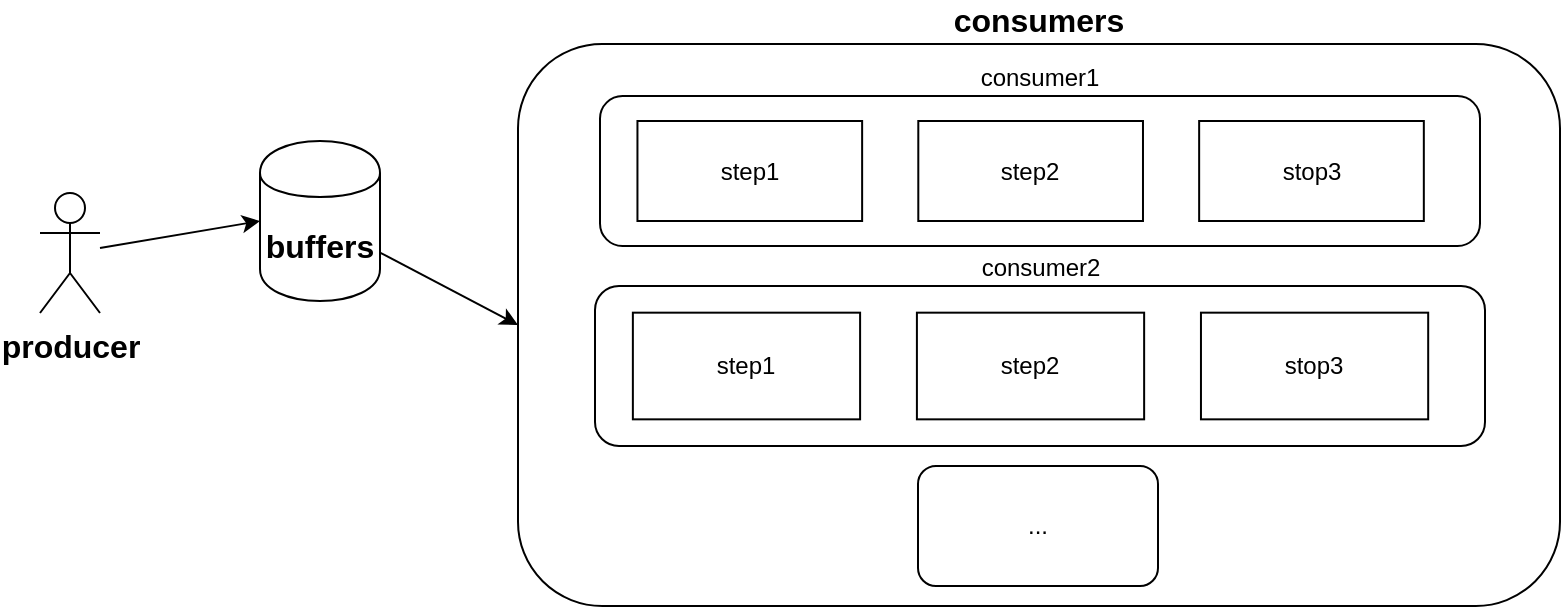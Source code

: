 <mxfile version="10.6.3" type="github"><diagram id="2p6xL1T3--Fg-sngvozF" name="consumer1"><mxGraphModel dx="1394" dy="774" grid="1" gridSize="10" guides="1" tooltips="1" connect="1" arrows="1" fold="1" page="1" pageScale="1" pageWidth="850" pageHeight="1100" math="0" shadow="0"><root><mxCell id="0"/><mxCell id="1" parent="0"/><mxCell id="8dl2F0hrXW_n9HtKonEr-14" value="consumers" style="rounded=1;whiteSpace=wrap;html=1;labelPosition=center;verticalLabelPosition=top;align=center;verticalAlign=bottom;fontStyle=1;fontSize=16;" parent="1" vertex="1"><mxGeometry x="284" y="239" width="521" height="281" as="geometry"/></mxCell><mxCell id="8dl2F0hrXW_n9HtKonEr-16" style="edgeStyle=none;rounded=0;orthogonalLoop=1;jettySize=auto;html=1;entryX=0;entryY=0.5;entryDx=0;entryDy=0;" parent="1" source="8dl2F0hrXW_n9HtKonEr-1" target="8dl2F0hrXW_n9HtKonEr-14" edge="1"><mxGeometry relative="1" as="geometry"/></mxCell><mxCell id="8dl2F0hrXW_n9HtKonEr-1" value="buffers" style="shape=cylinder;whiteSpace=wrap;html=1;boundedLbl=1;backgroundOutline=1;fontStyle=1;fontSize=16;" parent="1" vertex="1"><mxGeometry x="155" y="287.5" width="60" height="80" as="geometry"/></mxCell><mxCell id="8dl2F0hrXW_n9HtKonEr-15" style="edgeStyle=none;rounded=0;orthogonalLoop=1;jettySize=auto;html=1;entryX=0;entryY=0.5;entryDx=0;entryDy=0;" parent="1" source="8dl2F0hrXW_n9HtKonEr-2" target="8dl2F0hrXW_n9HtKonEr-1" edge="1"><mxGeometry relative="1" as="geometry"/></mxCell><mxCell id="8dl2F0hrXW_n9HtKonEr-2" value="producer&lt;br style=&quot;font-size: 16px;&quot;&gt;" style="shape=umlActor;verticalLabelPosition=bottom;labelBackgroundColor=#ffffff;verticalAlign=top;html=1;outlineConnect=0;fontStyle=1;fontSize=16;" parent="1" vertex="1"><mxGeometry x="45" y="313.5" width="30" height="60" as="geometry"/></mxCell><mxCell id="8dl2F0hrXW_n9HtKonEr-7" value="" style="group" parent="1" vertex="1" connectable="0"><mxGeometry x="325" y="265" width="440" height="75" as="geometry"/></mxCell><mxCell id="8dl2F0hrXW_n9HtKonEr-6" value="consumer1" style="rounded=1;whiteSpace=wrap;html=1;labelPosition=center;verticalLabelPosition=top;align=center;verticalAlign=bottom;" parent="8dl2F0hrXW_n9HtKonEr-7" vertex="1"><mxGeometry width="440" height="75" as="geometry"/></mxCell><mxCell id="8dl2F0hrXW_n9HtKonEr-3" value="step1" style="rounded=0;whiteSpace=wrap;html=1;" parent="8dl2F0hrXW_n9HtKonEr-7" vertex="1"><mxGeometry x="18.723" y="12.5" width="112.34" height="50" as="geometry"/></mxCell><mxCell id="8dl2F0hrXW_n9HtKonEr-4" value="step2" style="rounded=0;whiteSpace=wrap;html=1;" parent="8dl2F0hrXW_n9HtKonEr-7" vertex="1"><mxGeometry x="159.149" y="12.5" width="112.34" height="50" as="geometry"/></mxCell><mxCell id="8dl2F0hrXW_n9HtKonEr-5" value="stop3" style="rounded=0;whiteSpace=wrap;html=1;" parent="8dl2F0hrXW_n9HtKonEr-7" vertex="1"><mxGeometry x="299.574" y="12.5" width="112.34" height="50" as="geometry"/></mxCell><mxCell id="8dl2F0hrXW_n9HtKonEr-8" value="" style="group" parent="1" vertex="1" connectable="0"><mxGeometry x="322.5" y="360" width="445" height="80" as="geometry"/></mxCell><mxCell id="8dl2F0hrXW_n9HtKonEr-9" value="consumer2" style="rounded=1;whiteSpace=wrap;html=1;labelPosition=center;verticalLabelPosition=top;align=center;verticalAlign=bottom;" parent="8dl2F0hrXW_n9HtKonEr-8" vertex="1"><mxGeometry width="445" height="80" as="geometry"/></mxCell><mxCell id="8dl2F0hrXW_n9HtKonEr-10" value="step1" style="rounded=0;whiteSpace=wrap;html=1;" parent="8dl2F0hrXW_n9HtKonEr-8" vertex="1"><mxGeometry x="18.936" y="13.333" width="113.617" height="53.333" as="geometry"/></mxCell><mxCell id="8dl2F0hrXW_n9HtKonEr-11" value="step2" style="rounded=0;whiteSpace=wrap;html=1;" parent="8dl2F0hrXW_n9HtKonEr-8" vertex="1"><mxGeometry x="160.957" y="13.333" width="113.617" height="53.333" as="geometry"/></mxCell><mxCell id="8dl2F0hrXW_n9HtKonEr-12" value="stop3" style="rounded=0;whiteSpace=wrap;html=1;" parent="8dl2F0hrXW_n9HtKonEr-8" vertex="1"><mxGeometry x="302.979" y="13.333" width="113.617" height="53.333" as="geometry"/></mxCell><mxCell id="8dl2F0hrXW_n9HtKonEr-13" value="..." style="rounded=1;whiteSpace=wrap;html=1;" parent="1" vertex="1"><mxGeometry x="484" y="450" width="120" height="60" as="geometry"/></mxCell></root></mxGraphModel></diagram><diagram id="8_EKGCLCk-V0oYqaqpBq" name="consumer2"><mxGraphModel dx="1394" dy="774" grid="1" gridSize="10" guides="1" tooltips="1" connect="1" arrows="1" fold="1" page="1" pageScale="1" pageWidth="850" pageHeight="1100" math="0" shadow="0"><root><mxCell id="E3wobqXiEwf1JfdLTfOD-0"/><mxCell id="E3wobqXiEwf1JfdLTfOD-1" parent="E3wobqXiEwf1JfdLTfOD-0"/><mxCell id="E3wobqXiEwf1JfdLTfOD-25" style="edgeStyle=none;rounded=0;orthogonalLoop=1;jettySize=auto;html=1;entryX=0;entryY=0.5;entryDx=0;entryDy=0;fontSize=16;" parent="E3wobqXiEwf1JfdLTfOD-1" source="E3wobqXiEwf1JfdLTfOD-2" target="E3wobqXiEwf1JfdLTfOD-9" edge="1"><mxGeometry relative="1" as="geometry"/></mxCell><mxCell id="E3wobqXiEwf1JfdLTfOD-2" value="buffers" style="shape=cylinder;whiteSpace=wrap;html=1;boundedLbl=1;backgroundOutline=1;fontStyle=1;fontSize=16;" parent="E3wobqXiEwf1JfdLTfOD-1" vertex="1"><mxGeometry x="90" y="275.5" width="60" height="80" as="geometry"/></mxCell><mxCell id="E3wobqXiEwf1JfdLTfOD-3" style="edgeStyle=none;rounded=0;orthogonalLoop=1;jettySize=auto;html=1;entryX=0;entryY=0.5;entryDx=0;entryDy=0;" parent="E3wobqXiEwf1JfdLTfOD-1" source="E3wobqXiEwf1JfdLTfOD-4" target="E3wobqXiEwf1JfdLTfOD-2" edge="1"><mxGeometry relative="1" as="geometry"/></mxCell><mxCell id="E3wobqXiEwf1JfdLTfOD-4" value="producer&lt;br style=&quot;font-size: 16px;&quot;&gt;" style="shape=umlActor;verticalLabelPosition=bottom;labelBackgroundColor=#ffffff;verticalAlign=top;html=1;outlineConnect=0;fontStyle=1;fontSize=16;" parent="E3wobqXiEwf1JfdLTfOD-1" vertex="1"><mxGeometry x="24" y="310" width="30" height="60" as="geometry"/></mxCell><mxCell id="E3wobqXiEwf1JfdLTfOD-10" value="" style="group" parent="E3wobqXiEwf1JfdLTfOD-1" vertex="1" connectable="0"><mxGeometry x="170" y="203.5" width="130" height="237" as="geometry"/></mxCell><mxCell id="E3wobqXiEwf1JfdLTfOD-9" value="step1_s" style="rounded=1;whiteSpace=wrap;html=1;fontSize=16;labelPosition=center;verticalLabelPosition=top;align=center;verticalAlign=bottom;fontStyle=1" parent="E3wobqXiEwf1JfdLTfOD-10" vertex="1"><mxGeometry width="130" height="237" as="geometry"/></mxCell><mxCell id="E3wobqXiEwf1JfdLTfOD-5" value="step1" style="rounded=0;whiteSpace=wrap;html=1;fontSize=16;" parent="E3wobqXiEwf1JfdLTfOD-10" vertex="1"><mxGeometry x="20" y="26" width="90" height="40" as="geometry"/></mxCell><mxCell id="E3wobqXiEwf1JfdLTfOD-6" value="step1" style="rounded=0;whiteSpace=wrap;html=1;fontSize=16;" parent="E3wobqXiEwf1JfdLTfOD-10" vertex="1"><mxGeometry x="20" y="76" width="90" height="40" as="geometry"/></mxCell><mxCell id="E3wobqXiEwf1JfdLTfOD-7" value="..." style="rounded=0;whiteSpace=wrap;html=1;fontSize=16;" parent="E3wobqXiEwf1JfdLTfOD-10" vertex="1"><mxGeometry x="20" y="126" width="90" height="40" as="geometry"/></mxCell><mxCell id="E3wobqXiEwf1JfdLTfOD-8" value="step1" style="rounded=0;whiteSpace=wrap;html=1;fontSize=16;" parent="E3wobqXiEwf1JfdLTfOD-10" vertex="1"><mxGeometry x="20" y="176" width="90" height="40" as="geometry"/></mxCell><mxCell id="E3wobqXiEwf1JfdLTfOD-11" value="" style="group" parent="E3wobqXiEwf1JfdLTfOD-1" vertex="1" connectable="0"><mxGeometry x="422.5" y="197" width="130" height="237" as="geometry"/></mxCell><mxCell id="E3wobqXiEwf1JfdLTfOD-12" value="step2_s" style="rounded=1;whiteSpace=wrap;html=1;fontSize=16;labelPosition=center;verticalLabelPosition=top;align=center;verticalAlign=bottom;fontStyle=1" parent="E3wobqXiEwf1JfdLTfOD-11" vertex="1"><mxGeometry width="130" height="237" as="geometry"/></mxCell><mxCell id="E3wobqXiEwf1JfdLTfOD-13" value="step2" style="rounded=0;whiteSpace=wrap;html=1;fontSize=16;" parent="E3wobqXiEwf1JfdLTfOD-11" vertex="1"><mxGeometry x="20" y="26" width="90" height="40" as="geometry"/></mxCell><mxCell id="E3wobqXiEwf1JfdLTfOD-14" value="step2" style="rounded=0;whiteSpace=wrap;html=1;fontSize=16;" parent="E3wobqXiEwf1JfdLTfOD-11" vertex="1"><mxGeometry x="20" y="76" width="90" height="40" as="geometry"/></mxCell><mxCell id="E3wobqXiEwf1JfdLTfOD-15" value="..." style="rounded=0;whiteSpace=wrap;html=1;fontSize=16;" parent="E3wobqXiEwf1JfdLTfOD-11" vertex="1"><mxGeometry x="20" y="126" width="90" height="40" as="geometry"/></mxCell><mxCell id="E3wobqXiEwf1JfdLTfOD-16" value="step2" style="rounded=0;whiteSpace=wrap;html=1;fontSize=16;" parent="E3wobqXiEwf1JfdLTfOD-11" vertex="1"><mxGeometry x="20" y="176" width="90" height="40" as="geometry"/></mxCell><mxCell id="E3wobqXiEwf1JfdLTfOD-27" style="edgeStyle=none;rounded=0;orthogonalLoop=1;jettySize=auto;html=1;fontSize=16;" parent="E3wobqXiEwf1JfdLTfOD-1" source="E3wobqXiEwf1JfdLTfOD-17" target="E3wobqXiEwf1JfdLTfOD-12" edge="1"><mxGeometry relative="1" as="geometry"/></mxCell><mxCell id="E3wobqXiEwf1JfdLTfOD-17" value="buffers1" style="shape=cylinder;whiteSpace=wrap;html=1;boundedLbl=1;backgroundOutline=1;fontStyle=1;fontSize=16;" parent="E3wobqXiEwf1JfdLTfOD-1" vertex="1"><mxGeometry x="330" y="265.5" width="70" height="80" as="geometry"/></mxCell><mxCell id="E3wobqXiEwf1JfdLTfOD-18" value="" style="group" parent="E3wobqXiEwf1JfdLTfOD-1" vertex="1" connectable="0"><mxGeometry x="682.5" y="199.5" width="130" height="237" as="geometry"/></mxCell><mxCell id="E3wobqXiEwf1JfdLTfOD-19" value="step3_s" style="rounded=1;whiteSpace=wrap;html=1;fontSize=16;labelPosition=center;verticalLabelPosition=top;align=center;verticalAlign=bottom;fontStyle=1" parent="E3wobqXiEwf1JfdLTfOD-18" vertex="1"><mxGeometry width="130" height="237" as="geometry"/></mxCell><mxCell id="E3wobqXiEwf1JfdLTfOD-20" value="step3" style="rounded=0;whiteSpace=wrap;html=1;fontSize=16;" parent="E3wobqXiEwf1JfdLTfOD-18" vertex="1"><mxGeometry x="20" y="26" width="90" height="40" as="geometry"/></mxCell><mxCell id="E3wobqXiEwf1JfdLTfOD-21" value="step3" style="rounded=0;whiteSpace=wrap;html=1;fontSize=16;" parent="E3wobqXiEwf1JfdLTfOD-18" vertex="1"><mxGeometry x="20" y="76" width="90" height="40" as="geometry"/></mxCell><mxCell id="E3wobqXiEwf1JfdLTfOD-22" value="..." style="rounded=0;whiteSpace=wrap;html=1;fontSize=16;" parent="E3wobqXiEwf1JfdLTfOD-18" vertex="1"><mxGeometry x="20" y="126" width="90" height="40" as="geometry"/></mxCell><mxCell id="E3wobqXiEwf1JfdLTfOD-23" value="step3" style="rounded=0;whiteSpace=wrap;html=1;fontSize=16;" parent="E3wobqXiEwf1JfdLTfOD-18" vertex="1"><mxGeometry x="20" y="176" width="90" height="40" as="geometry"/></mxCell><mxCell id="E3wobqXiEwf1JfdLTfOD-29" style="edgeStyle=none;rounded=0;orthogonalLoop=1;jettySize=auto;html=1;entryX=0;entryY=0.5;entryDx=0;entryDy=0;fontSize=16;" parent="E3wobqXiEwf1JfdLTfOD-1" source="E3wobqXiEwf1JfdLTfOD-24" target="E3wobqXiEwf1JfdLTfOD-19" edge="1"><mxGeometry relative="1" as="geometry"/></mxCell><mxCell id="E3wobqXiEwf1JfdLTfOD-24" value="buffers2" style="shape=cylinder;whiteSpace=wrap;html=1;boundedLbl=1;backgroundOutline=1;fontStyle=1;fontSize=16;" parent="E3wobqXiEwf1JfdLTfOD-1" vertex="1"><mxGeometry x="580" y="263" width="70" height="80" as="geometry"/></mxCell><mxCell id="E3wobqXiEwf1JfdLTfOD-26" style="edgeStyle=none;rounded=0;orthogonalLoop=1;jettySize=auto;html=1;fontSize=16;" parent="E3wobqXiEwf1JfdLTfOD-1" source="E3wobqXiEwf1JfdLTfOD-9" target="E3wobqXiEwf1JfdLTfOD-17" edge="1"><mxGeometry relative="1" as="geometry"/></mxCell><mxCell id="E3wobqXiEwf1JfdLTfOD-28" style="edgeStyle=none;rounded=0;orthogonalLoop=1;jettySize=auto;html=1;entryX=0.014;entryY=0.594;entryDx=0;entryDy=0;entryPerimeter=0;fontSize=16;" parent="E3wobqXiEwf1JfdLTfOD-1" source="E3wobqXiEwf1JfdLTfOD-12" target="E3wobqXiEwf1JfdLTfOD-24" edge="1"><mxGeometry relative="1" as="geometry"/></mxCell><mxCell id="YJEEV4iecxAkVkgHWLwj-1" value="单一临界资源" style="text;html=1;strokeColor=none;fillColor=none;align=center;verticalAlign=middle;whiteSpace=wrap;rounded=0;fontSize=16;" parent="E3wobqXiEwf1JfdLTfOD-1" vertex="1"><mxGeometry x="166.5" y="474" width="125" height="20" as="geometry"/></mxCell><mxCell id="YJEEV4iecxAkVkgHWLwj-2" value="单一临界资源" style="text;html=1;strokeColor=none;fillColor=none;align=center;verticalAlign=middle;whiteSpace=wrap;rounded=0;fontSize=16;" parent="E3wobqXiEwf1JfdLTfOD-1" vertex="1"><mxGeometry x="419" y="470" width="125" height="20" as="geometry"/></mxCell><mxCell id="YJEEV4iecxAkVkgHWLwj-3" value="单一临界资源" style="text;html=1;strokeColor=none;fillColor=none;align=center;verticalAlign=middle;whiteSpace=wrap;rounded=0;fontSize=16;" parent="E3wobqXiEwf1JfdLTfOD-1" vertex="1"><mxGeometry x="679" y="484" width="125" height="20" as="geometry"/></mxCell><mxCell id="YJEEV4iecxAkVkgHWLwj-4" style="edgeStyle=none;rounded=0;orthogonalLoop=1;jettySize=auto;html=1;fontSize=16;dashed=1;dashPattern=1 4;" parent="E3wobqXiEwf1JfdLTfOD-1" source="E3wobqXiEwf1JfdLTfOD-9" target="YJEEV4iecxAkVkgHWLwj-1" edge="1"><mxGeometry relative="1" as="geometry"/></mxCell><mxCell id="YJEEV4iecxAkVkgHWLwj-5" style="edgeStyle=none;rounded=0;orthogonalLoop=1;jettySize=auto;html=1;fontSize=16;dashed=1;dashPattern=1 4;" parent="E3wobqXiEwf1JfdLTfOD-1" source="E3wobqXiEwf1JfdLTfOD-12" target="YJEEV4iecxAkVkgHWLwj-2" edge="1"><mxGeometry relative="1" as="geometry"/></mxCell><mxCell id="YJEEV4iecxAkVkgHWLwj-6" style="edgeStyle=none;rounded=0;orthogonalLoop=1;jettySize=auto;html=1;fontSize=16;dashed=1;dashPattern=1 4;" parent="E3wobqXiEwf1JfdLTfOD-1" source="E3wobqXiEwf1JfdLTfOD-19" target="YJEEV4iecxAkVkgHWLwj-3" edge="1"><mxGeometry relative="1" as="geometry"/></mxCell><mxCell id="YJEEV4iecxAkVkgHWLwj-7" value="优点：&lt;br&gt;1.对于每一个临界资源的访问能配置不同的访问频率&lt;br&gt;2.能保证每一个临界资源的访问不受调度本身影响&lt;br&gt;&lt;br&gt;缺点：&lt;br&gt;1.不能保证缓冲区初始化顺序&lt;br&gt;2.不容易控制单一任务的总体超时时间&lt;br&gt;" style="text;html=1;strokeColor=none;fillColor=none;align=center;verticalAlign=middle;whiteSpace=wrap;rounded=0;fontSize=16;" parent="E3wobqXiEwf1JfdLTfOD-1" vertex="1"><mxGeometry x="290" y="650" width="610" height="190" as="geometry"/></mxCell></root></mxGraphModel></diagram><diagram id="mrV16MelFC56zndUMIWV" name="critical_resource"><mxGraphModel dx="1394" dy="774" grid="1" gridSize="10" guides="1" tooltips="1" connect="1" arrows="1" fold="1" page="1" pageScale="1" pageWidth="850" pageHeight="1100" math="0" shadow="0"><root><mxCell id="XTQEprvvrDW5SVDIGt3u-0"/><mxCell id="XTQEprvvrDW5SVDIGt3u-1" parent="XTQEprvvrDW5SVDIGt3u-0"/><mxCell id="Ewbt-kQI9a-X05liA7nR-13" value="多线程调度" style="rounded=1;whiteSpace=wrap;html=1;fontSize=16;labelPosition=center;verticalLabelPosition=top;align=center;verticalAlign=bottom;fontStyle=1" parent="XTQEprvvrDW5SVDIGt3u-1" vertex="1"><mxGeometry x="285" y="450" width="160" height="173" as="geometry"/></mxCell><mxCell id="Ewbt-kQI9a-X05liA7nR-3" style="edgeStyle=none;rounded=0;orthogonalLoop=1;jettySize=auto;html=1;entryX=0;entryY=0.5;entryDx=0;entryDy=0;fontSize=16;" parent="XTQEprvvrDW5SVDIGt3u-1" source="Ewbt-kQI9a-X05liA7nR-0" target="Ewbt-kQI9a-X05liA7nR-1" edge="1"><mxGeometry relative="1" as="geometry"/></mxCell><mxCell id="Ewbt-kQI9a-X05liA7nR-0" value="任务" style="shape=cylinder;whiteSpace=wrap;html=1;boundedLbl=1;backgroundOutline=1;fontStyle=1;fontSize=16;" parent="XTQEprvvrDW5SVDIGt3u-1" vertex="1"><mxGeometry x="110" y="210" width="60" height="80" as="geometry"/></mxCell><mxCell id="Ewbt-kQI9a-X05liA7nR-4" value="batch" style="edgeStyle=none;rounded=0;orthogonalLoop=1;jettySize=auto;html=1;fontSize=16;" parent="XTQEprvvrDW5SVDIGt3u-1" source="Ewbt-kQI9a-X05liA7nR-1" target="Ewbt-kQI9a-X05liA7nR-2" edge="1"><mxGeometry relative="1" as="geometry"/></mxCell><mxCell id="Ewbt-kQI9a-X05liA7nR-1" value="消费者" style="rounded=0;whiteSpace=wrap;html=1;fontSize=16;" parent="XTQEprvvrDW5SVDIGt3u-1" vertex="1"><mxGeometry x="290" y="190" width="120" height="60" as="geometry"/></mxCell><mxCell id="Ewbt-kQI9a-X05liA7nR-2" value="临界资源" style="ellipse;shape=cloud;whiteSpace=wrap;html=1;fontSize=16;" parent="XTQEprvvrDW5SVDIGt3u-1" vertex="1"><mxGeometry x="550" y="125" width="120" height="190" as="geometry"/></mxCell><mxCell id="Ewbt-kQI9a-X05liA7nR-14" style="edgeStyle=none;rounded=0;orthogonalLoop=1;jettySize=auto;html=1;entryX=0;entryY=0.5;entryDx=0;entryDy=0;fontSize=16;" parent="XTQEprvvrDW5SVDIGt3u-1" source="Ewbt-kQI9a-X05liA7nR-6" target="Ewbt-kQI9a-X05liA7nR-8" edge="1"><mxGeometry relative="1" as="geometry"/></mxCell><mxCell id="Ewbt-kQI9a-X05liA7nR-15" style="edgeStyle=none;rounded=0;orthogonalLoop=1;jettySize=auto;html=1;fontSize=16;" parent="XTQEprvvrDW5SVDIGt3u-1" source="Ewbt-kQI9a-X05liA7nR-6" target="Ewbt-kQI9a-X05liA7nR-11" edge="1"><mxGeometry relative="1" as="geometry"/></mxCell><mxCell id="Ewbt-kQI9a-X05liA7nR-16" style="edgeStyle=none;rounded=0;orthogonalLoop=1;jettySize=auto;html=1;entryX=0;entryY=0.5;entryDx=0;entryDy=0;fontSize=16;" parent="XTQEprvvrDW5SVDIGt3u-1" source="Ewbt-kQI9a-X05liA7nR-6" target="Ewbt-kQI9a-X05liA7nR-12" edge="1"><mxGeometry relative="1" as="geometry"/></mxCell><mxCell id="Ewbt-kQI9a-X05liA7nR-6" value="任务" style="shape=cylinder;whiteSpace=wrap;html=1;boundedLbl=1;backgroundOutline=1;fontStyle=1;fontSize=16;" parent="XTQEprvvrDW5SVDIGt3u-1" vertex="1"><mxGeometry x="110" y="495" width="60" height="80" as="geometry"/></mxCell><mxCell id="Ewbt-kQI9a-X05liA7nR-7" value="" style="edgeStyle=none;rounded=0;orthogonalLoop=1;jettySize=auto;html=1;fontSize=16;" parent="XTQEprvvrDW5SVDIGt3u-1" source="Ewbt-kQI9a-X05liA7nR-8" target="Ewbt-kQI9a-X05liA7nR-9" edge="1"><mxGeometry relative="1" as="geometry"/></mxCell><mxCell id="Ewbt-kQI9a-X05liA7nR-8" value="消费者" style="rounded=0;whiteSpace=wrap;html=1;fontSize=16;" parent="XTQEprvvrDW5SVDIGt3u-1" vertex="1"><mxGeometry x="305" y="475" width="120" height="35" as="geometry"/></mxCell><mxCell id="Ewbt-kQI9a-X05liA7nR-9" value="临界资源" style="ellipse;shape=cloud;whiteSpace=wrap;html=1;fontSize=16;" parent="XTQEprvvrDW5SVDIGt3u-1" vertex="1"><mxGeometry x="560" y="433" width="120" height="190" as="geometry"/></mxCell><mxCell id="Ewbt-kQI9a-X05liA7nR-17" style="edgeStyle=none;rounded=0;orthogonalLoop=1;jettySize=auto;html=1;fontSize=16;" parent="XTQEprvvrDW5SVDIGt3u-1" source="Ewbt-kQI9a-X05liA7nR-11" target="Ewbt-kQI9a-X05liA7nR-9" edge="1"><mxGeometry relative="1" as="geometry"/></mxCell><mxCell id="Ewbt-kQI9a-X05liA7nR-11" value="..." style="rounded=0;whiteSpace=wrap;html=1;fontSize=16;" parent="XTQEprvvrDW5SVDIGt3u-1" vertex="1"><mxGeometry x="305" y="517.5" width="120" height="35" as="geometry"/></mxCell><mxCell id="Ewbt-kQI9a-X05liA7nR-18" style="edgeStyle=none;rounded=0;orthogonalLoop=1;jettySize=auto;html=1;fontSize=16;" parent="XTQEprvvrDW5SVDIGt3u-1" source="Ewbt-kQI9a-X05liA7nR-12" target="Ewbt-kQI9a-X05liA7nR-9" edge="1"><mxGeometry relative="1" as="geometry"/></mxCell><mxCell id="Ewbt-kQI9a-X05liA7nR-12" value="消费者" style="rounded=0;whiteSpace=wrap;html=1;fontSize=16;" parent="XTQEprvvrDW5SVDIGt3u-1" vertex="1"><mxGeometry x="305" y="560" width="120" height="35" as="geometry"/></mxCell></root></mxGraphModel></diagram><diagram id="RIuyM1u8Fw4Xi-KSL2w5" name="batch_write"><mxGraphModel dx="1394" dy="774" grid="1" gridSize="10" guides="1" tooltips="1" connect="1" arrows="1" fold="1" page="1" pageScale="1" pageWidth="850" pageHeight="1100" math="0" shadow="0"><root><mxCell id="Px9hmQa4YZsye6s7uvPy-0"/><mxCell id="Px9hmQa4YZsye6s7uvPy-1" parent="Px9hmQa4YZsye6s7uvPy-0"/><mxCell id="LIehC4V271irYkQDTqei-3" value="" style="rounded=1;whiteSpace=wrap;html=1;fontSize=16;direction=south;labelPosition=center;verticalLabelPosition=bottom;align=center;verticalAlign=top;" parent="Px9hmQa4YZsye6s7uvPy-1" vertex="1"><mxGeometry x="542.5" y="7.5" width="485" height="580" as="geometry"/></mxCell><mxCell id="vQmP4ZtGyIiKlDp5t8WN-2" value="访问区任务" style="rounded=1;whiteSpace=wrap;html=1;fontSize=16;labelPosition=center;verticalLabelPosition=bottom;align=center;verticalAlign=top;" vertex="1" parent="Px9hmQa4YZsye6s7uvPy-1"><mxGeometry x="715" y="359.5" width="120" height="200" as="geometry"/></mxCell><mxCell id="AgIy3mwV1TMTRXWZj3vD-0" value="临界资源" style="ellipse;shape=cloud;whiteSpace=wrap;html=1;fontSize=16;" parent="Px9hmQa4YZsye6s7uvPy-1" vertex="1"><mxGeometry x="1100" y="180" width="120" height="190" as="geometry"/></mxCell><mxCell id="LIehC4V271irYkQDTqei-0" style="edgeStyle=none;rounded=0;orthogonalLoop=1;jettySize=auto;html=1;entryX=0;entryY=0.5;entryDx=0;entryDy=0;fontSize=16;" parent="Px9hmQa4YZsye6s7uvPy-1" source="LIehC4V271irYkQDTqei-1" target="LIehC4V271irYkQDTqei-2" edge="1"><mxGeometry relative="1" as="geometry"/></mxCell><mxCell id="qHKPVipBOYqjP3dnBvhs-21" style="edgeStyle=none;rounded=0;orthogonalLoop=1;jettySize=auto;html=1;entryX=0;entryY=0.5;entryDx=0;entryDy=0;fontSize=16;" parent="Px9hmQa4YZsye6s7uvPy-1" source="LIehC4V271irYkQDTqei-1" target="qHKPVipBOYqjP3dnBvhs-18" edge="1"><mxGeometry relative="1" as="geometry"/></mxCell><mxCell id="qHKPVipBOYqjP3dnBvhs-22" style="edgeStyle=none;rounded=0;orthogonalLoop=1;jettySize=auto;html=1;entryX=0;entryY=0.5;entryDx=0;entryDy=0;fontSize=16;" parent="Px9hmQa4YZsye6s7uvPy-1" source="LIehC4V271irYkQDTqei-1" target="qHKPVipBOYqjP3dnBvhs-20" edge="1"><mxGeometry relative="1" as="geometry"/></mxCell><mxCell id="LIehC4V271irYkQDTqei-1" value="任务" style="shape=cylinder;whiteSpace=wrap;html=1;boundedLbl=1;backgroundOutline=1;fontStyle=1;fontSize=16;" parent="Px9hmQa4YZsye6s7uvPy-1" vertex="1"><mxGeometry x="20" y="277.5" width="60" height="70" as="geometry"/></mxCell><mxCell id="LIehC4V271irYkQDTqei-2" value="消费者" style="rounded=0;whiteSpace=wrap;html=1;fontSize=16;" parent="Px9hmQa4YZsye6s7uvPy-1" vertex="1"><mxGeometry x="170" y="197.5" width="120" height="60" as="geometry"/></mxCell><mxCell id="qHKPVipBOYqjP3dnBvhs-2" value="" style="shape=mxgraph.bpmn.shape;html=1;verticalLabelPosition=bottom;labelBackgroundColor=#ffffff;verticalAlign=top;align=center;perimeter=ellipsePerimeter;outlineConnect=0;outline=eventNonint;symbol=timer;fontSize=16;" parent="Px9hmQa4YZsye6s7uvPy-1" vertex="1"><mxGeometry x="715" y="110" width="50" height="50" as="geometry"/></mxCell><mxCell id="qHKPVipBOYqjP3dnBvhs-4" value="待访问临界资源任务" style="shape=cylinder;whiteSpace=wrap;html=1;boundedLbl=1;backgroundOutline=1;fontSize=16;verticalAlign=middle;" parent="Px9hmQa4YZsye6s7uvPy-1" vertex="1"><mxGeometry x="589" y="60" width="87" height="60" as="geometry"/></mxCell><mxCell id="qHKPVipBOYqjP3dnBvhs-6" value="" style="rounded=0;whiteSpace=wrap;html=1;fontSize=16;" parent="Px9hmQa4YZsye6s7uvPy-1" vertex="1"><mxGeometry x="550" y="170" width="470" height="80" as="geometry"/></mxCell><mxCell id="qHKPVipBOYqjP3dnBvhs-11" value="读取chan_query写入待访问区" style="rounded=0;whiteSpace=wrap;html=1;fontSize=16;" parent="Px9hmQa4YZsye6s7uvPy-1" vertex="1"><mxGeometry x="570" y="180" width="125" height="60" as="geometry"/></mxCell><mxCell id="qHKPVipBOYqjP3dnBvhs-16" style="edgeStyle=none;rounded=0;orthogonalLoop=1;jettySize=auto;html=1;fontSize=16;exitX=0.5;exitY=1;exitDx=0;exitDy=0;dashed=1;entryX=0.4;entryY=0;entryDx=0;entryDy=0;entryPerimeter=0;" parent="Px9hmQa4YZsye6s7uvPy-1" source="qHKPVipBOYqjP3dnBvhs-12" target="vQmP4ZtGyIiKlDp5t8WN-2" edge="1"><mxGeometry relative="1" as="geometry"><mxPoint x="751" y="310" as="targetPoint"/></mxGeometry></mxCell><mxCell id="qHKPVipBOYqjP3dnBvhs-12" value="定时写入访问" style="rounded=0;whiteSpace=wrap;html=1;fontSize=16;" parent="Px9hmQa4YZsye6s7uvPy-1" vertex="1"><mxGeometry x="705" y="180" width="70" height="60" as="geometry"/></mxCell><mxCell id="qHKPVipBOYqjP3dnBvhs-17" style="edgeStyle=none;rounded=0;orthogonalLoop=1;jettySize=auto;html=1;fontSize=16;dashed=1;entryX=0.683;entryY=-0.005;entryDx=0;entryDy=0;entryPerimeter=0;" parent="Px9hmQa4YZsye6s7uvPy-1" source="qHKPVipBOYqjP3dnBvhs-13" target="vQmP4ZtGyIiKlDp5t8WN-2" edge="1"><mxGeometry relative="1" as="geometry"><mxPoint x="801.795" y="300" as="targetPoint"/></mxGeometry></mxCell><mxCell id="qHKPVipBOYqjP3dnBvhs-13" value="待访问满写入访问" style="rounded=0;whiteSpace=wrap;html=1;fontSize=16;" parent="Px9hmQa4YZsye6s7uvPy-1" vertex="1"><mxGeometry x="785" y="180" width="70" height="60" as="geometry"/></mxCell><mxCell id="qHKPVipBOYqjP3dnBvhs-15" style="edgeStyle=none;rounded=0;orthogonalLoop=1;jettySize=auto;html=1;fontSize=16;dashed=1;entryX=0.5;entryY=0;entryDx=0;entryDy=0;" parent="Px9hmQa4YZsye6s7uvPy-1" source="qHKPVipBOYqjP3dnBvhs-2" target="qHKPVipBOYqjP3dnBvhs-12" edge="1"><mxGeometry relative="1" as="geometry"/></mxCell><mxCell id="qHKPVipBOYqjP3dnBvhs-10" style="edgeStyle=none;rounded=0;orthogonalLoop=1;jettySize=auto;html=1;fontSize=16;exitX=0.5;exitY=0;exitDx=0;exitDy=0;dashed=1;" parent="Px9hmQa4YZsye6s7uvPy-1" source="qHKPVipBOYqjP3dnBvhs-11" target="qHKPVipBOYqjP3dnBvhs-4" edge="1"><mxGeometry relative="1" as="geometry"/></mxCell><mxCell id="qHKPVipBOYqjP3dnBvhs-23" value="single" style="edgeStyle=none;rounded=0;orthogonalLoop=1;jettySize=auto;html=1;entryX=0;entryY=0.5;entryDx=0;entryDy=0;fontSize=16;dashed=1;dashPattern=1 1;fillColor=#fff2cc;strokeColor=#d6b656;" parent="Px9hmQa4YZsye6s7uvPy-1" source="qHKPVipBOYqjP3dnBvhs-18" target="qHKPVipBOYqjP3dnBvhs-25" edge="1"><mxGeometry relative="1" as="geometry"/></mxCell><mxCell id="qHKPVipBOYqjP3dnBvhs-18" value=",,," style="rounded=0;whiteSpace=wrap;html=1;fontSize=16;" parent="Px9hmQa4YZsye6s7uvPy-1" vertex="1"><mxGeometry x="170" y="267.5" width="120" height="60" as="geometry"/></mxCell><mxCell id="qHKPVipBOYqjP3dnBvhs-24" value="single" style="edgeStyle=none;rounded=0;orthogonalLoop=1;jettySize=auto;html=1;fontSize=16;entryX=0;entryY=0.7;entryDx=0;entryDy=0;dashed=1;dashPattern=1 1;fillColor=#fff2cc;strokeColor=#d6b656;" parent="Px9hmQa4YZsye6s7uvPy-1" source="qHKPVipBOYqjP3dnBvhs-20" target="qHKPVipBOYqjP3dnBvhs-25" edge="1"><mxGeometry relative="1" as="geometry"/></mxCell><mxCell id="qHKPVipBOYqjP3dnBvhs-20" value="消费者" style="rounded=0;whiteSpace=wrap;html=1;fontSize=16;" parent="Px9hmQa4YZsye6s7uvPy-1" vertex="1"><mxGeometry x="170" y="342.5" width="120" height="60" as="geometry"/></mxCell><mxCell id="qHKPVipBOYqjP3dnBvhs-31" style="edgeStyle=none;rounded=0;orthogonalLoop=1;jettySize=auto;html=1;dashed=1;fontSize=16;fillColor=#6a00ff;strokeColor=#3700CC;exitX=0;exitY=0.5;exitDx=0;exitDy=0;" parent="Px9hmQa4YZsye6s7uvPy-1" source="qHKPVipBOYqjP3dnBvhs-26" edge="1"><mxGeometry relative="1" as="geometry"><mxPoint x="290" y="370" as="targetPoint"/></mxGeometry></mxCell><mxCell id="qHKPVipBOYqjP3dnBvhs-26" value="chan_rlt" style="shape=cylinder;whiteSpace=wrap;html=1;boundedLbl=1;backgroundOutline=1;fontStyle=1;fontSize=16;" parent="Px9hmQa4YZsye6s7uvPy-1" vertex="1"><mxGeometry x="735" y="492.5" width="80" height="45" as="geometry"/></mxCell><mxCell id="vQmP4ZtGyIiKlDp5t8WN-5" style="edgeStyle=none;rounded=0;orthogonalLoop=1;jettySize=auto;html=1;dashed=1;fontSize=16;" edge="1" parent="Px9hmQa4YZsye6s7uvPy-1" source="qHKPVipBOYqjP3dnBvhs-25" target="qHKPVipBOYqjP3dnBvhs-11"><mxGeometry relative="1" as="geometry"/></mxCell><mxCell id="qHKPVipBOYqjP3dnBvhs-25" value="chan_query&lt;br&gt;[batch_size]" style="shape=cylinder;whiteSpace=wrap;html=1;boundedLbl=1;backgroundOutline=1;fontStyle=1;fontSize=16;" parent="Px9hmQa4YZsye6s7uvPy-1" vertex="1"><mxGeometry x="575" y="270" width="125" height="68" as="geometry"/></mxCell><mxCell id="qHKPVipBOYqjP3dnBvhs-0" value="single" style="edgeStyle=none;rounded=0;orthogonalLoop=1;jettySize=auto;html=1;fontSize=16;entryX=0;entryY=0.3;entryDx=0;entryDy=0;dashed=1;dashPattern=1 1;fillColor=#fff2cc;strokeColor=#d6b656;" parent="Px9hmQa4YZsye6s7uvPy-1" source="LIehC4V271irYkQDTqei-2" target="qHKPVipBOYqjP3dnBvhs-25" edge="1"><mxGeometry relative="1" as="geometry"/></mxCell><mxCell id="LIehC4V271irYkQDTqei-4" value="&lt;span&gt;batch&lt;/span&gt;" style="edgeStyle=orthogonalEdgeStyle;rounded=0;orthogonalLoop=1;jettySize=auto;html=1;entryX=0.16;entryY=0.55;entryDx=0;entryDy=0;entryPerimeter=0;fontSize=16;exitX=0.5;exitY=1;exitDx=0;exitDy=0;dashed=1;" parent="Px9hmQa4YZsye6s7uvPy-1" source="qHKPVipBOYqjP3dnBvhs-38" target="AgIy3mwV1TMTRXWZj3vD-0" edge="1"><mxGeometry relative="1" as="geometry"/></mxCell><mxCell id="qHKPVipBOYqjP3dnBvhs-36" style="edgeStyle=none;rounded=0;orthogonalLoop=1;jettySize=auto;html=1;dashed=1;fontSize=16;exitX=0;exitY=0.5;exitDx=0;exitDy=0;fillColor=#6a00ff;strokeColor=#3700CC;" parent="Px9hmQa4YZsye6s7uvPy-1" source="qHKPVipBOYqjP3dnBvhs-32" edge="1"><mxGeometry relative="1" as="geometry"><mxPoint x="290" y="300" as="targetPoint"/></mxGeometry></mxCell><mxCell id="qHKPVipBOYqjP3dnBvhs-32" value="..." style="shape=cylinder;whiteSpace=wrap;html=1;boundedLbl=1;backgroundOutline=1;fontStyle=1;fontSize=16;" parent="Px9hmQa4YZsye6s7uvPy-1" vertex="1"><mxGeometry x="735" y="437" width="80" height="45" as="geometry"/></mxCell><mxCell id="qHKPVipBOYqjP3dnBvhs-37" style="edgeStyle=none;rounded=0;orthogonalLoop=1;jettySize=auto;html=1;entryX=1;entryY=0.75;entryDx=0;entryDy=0;dashed=1;fontSize=16;exitX=0;exitY=0.5;exitDx=0;exitDy=0;fillColor=#6a00ff;strokeColor=#3700CC;" parent="Px9hmQa4YZsye6s7uvPy-1" source="qHKPVipBOYqjP3dnBvhs-33" target="LIehC4V271irYkQDTqei-2" edge="1"><mxGeometry relative="1" as="geometry"/></mxCell><mxCell id="qHKPVipBOYqjP3dnBvhs-33" value="chan_rlt" style="shape=cylinder;whiteSpace=wrap;html=1;boundedLbl=1;backgroundOutline=1;fontStyle=1;fontSize=16;" parent="Px9hmQa4YZsye6s7uvPy-1" vertex="1"><mxGeometry x="735" y="379.5" width="80" height="48" as="geometry"/></mxCell><mxCell id="qHKPVipBOYqjP3dnBvhs-38" value="批访问临界资源" style="rounded=0;whiteSpace=wrap;html=1;fontSize=16;" parent="Px9hmQa4YZsye6s7uvPy-1" vertex="1"><mxGeometry x="865" y="180" width="70" height="60" as="geometry"/></mxCell><mxCell id="qHKPVipBOYqjP3dnBvhs-40" style="edgeStyle=none;rounded=0;orthogonalLoop=1;jettySize=auto;html=1;entryX=1;entryY=0.7;entryDx=0;entryDy=0;dashed=1;fontSize=16;fillColor=#6a00ff;strokeColor=#3700CC;" parent="Px9hmQa4YZsye6s7uvPy-1" source="qHKPVipBOYqjP3dnBvhs-39" target="qHKPVipBOYqjP3dnBvhs-33" edge="1"><mxGeometry relative="1" as="geometry"/></mxCell><mxCell id="qHKPVipBOYqjP3dnBvhs-41" style="edgeStyle=none;rounded=0;orthogonalLoop=1;jettySize=auto;html=1;entryX=1;entryY=0.5;entryDx=0;entryDy=0;dashed=1;fontSize=16;fillColor=#6a00ff;strokeColor=#3700CC;" parent="Px9hmQa4YZsye6s7uvPy-1" source="qHKPVipBOYqjP3dnBvhs-39" target="qHKPVipBOYqjP3dnBvhs-32" edge="1"><mxGeometry relative="1" as="geometry"/></mxCell><mxCell id="qHKPVipBOYqjP3dnBvhs-42" style="edgeStyle=none;rounded=0;orthogonalLoop=1;jettySize=auto;html=1;entryX=1;entryY=0.5;entryDx=0;entryDy=0;dashed=1;fontSize=16;fillColor=#6a00ff;strokeColor=#3700CC;" parent="Px9hmQa4YZsye6s7uvPy-1" source="qHKPVipBOYqjP3dnBvhs-39" target="qHKPVipBOYqjP3dnBvhs-26" edge="1"><mxGeometry relative="1" as="geometry"/></mxCell><mxCell id="qHKPVipBOYqjP3dnBvhs-39" value="写入任务结果chan" style="rounded=0;whiteSpace=wrap;html=1;fontSize=16;" parent="Px9hmQa4YZsye6s7uvPy-1" vertex="1"><mxGeometry x="942.5" y="180" width="70" height="60" as="geometry"/></mxCell></root></mxGraphModel></diagram><diagram id="71xdho0X70uBt-N316Zr" name="http_server1"><mxGraphModel dx="1394" dy="725" grid="1" gridSize="10" guides="1" tooltips="1" connect="1" arrows="1" fold="1" page="1" pageScale="1" pageWidth="850" pageHeight="1100" math="0" shadow="0"><root><mxCell id="gb6VL87qJm9-jSznhFP9-0"/><mxCell id="gb6VL87qJm9-jSznhFP9-1" parent="gb6VL87qJm9-jSznhFP9-0"/><mxCell id="gb6VL87qJm9-jSznhFP9-11" value="routing_1" style="rounded=0;whiteSpace=wrap;html=1;fontSize=16;labelPosition=center;verticalLabelPosition=bottom;align=center;verticalAlign=top;fontStyle=1" vertex="1" parent="gb6VL87qJm9-jSznhFP9-1"><mxGeometry x="175" y="270" width="395" height="50" as="geometry"/></mxCell><mxCell id="gb6VL87qJm9-jSznhFP9-3" style="edgeStyle=none;rounded=0;orthogonalLoop=1;jettySize=auto;html=1;dashed=1;fontSize=16;entryX=0;entryY=0.383;entryDx=0;entryDy=0;entryPerimeter=0;" edge="1" parent="gb6VL87qJm9-jSznhFP9-1" source="gb6VL87qJm9-jSznhFP9-2" target="gb6VL87qJm9-jSznhFP9-4"><mxGeometry relative="1" as="geometry"><mxPoint x="200" y="300" as="targetPoint"/><Array as="points"><mxPoint x="100" y="280"/></Array></mxGeometry></mxCell><mxCell id="gb6VL87qJm9-jSznhFP9-6" style="edgeStyle=none;rounded=0;orthogonalLoop=1;jettySize=auto;html=1;entryX=0;entryY=0.5;entryDx=0;entryDy=0;dashed=1;fontSize=16;" edge="1" parent="gb6VL87qJm9-jSznhFP9-1" source="gb6VL87qJm9-jSznhFP9-2" target="gb6VL87qJm9-jSznhFP9-27"><mxGeometry relative="1" as="geometry"><mxPoint x="60" y="415" as="targetPoint"/><Array as="points"><mxPoint x="70" y="270"/></Array></mxGeometry></mxCell><mxCell id="gb6VL87qJm9-jSznhFP9-2" value="gin_server_main" style="rounded=0;whiteSpace=wrap;html=1;fontSize=16;" vertex="1" parent="gb6VL87qJm9-jSznhFP9-1"><mxGeometry x="70" y="130" width="630" height="60" as="geometry"/></mxCell><mxCell id="gb6VL87qJm9-jSznhFP9-8" value="" style="edgeStyle=none;rounded=0;orthogonalLoop=1;jettySize=auto;html=1;dashed=1;fontSize=16;labelPosition=center;verticalLabelPosition=middle;align=center;verticalAlign=middle;" edge="1" parent="gb6VL87qJm9-jSznhFP9-1" source="gb6VL87qJm9-jSznhFP9-4" target="gb6VL87qJm9-jSznhFP9-7"><mxGeometry relative="1" as="geometry"/></mxCell><mxCell id="gb6VL87qJm9-jSznhFP9-4" value="step1" style="rounded=0;whiteSpace=wrap;html=1;fontSize=16;labelPosition=center;verticalLabelPosition=middle;align=center;verticalAlign=middle;" vertex="1" parent="gb6VL87qJm9-jSznhFP9-1"><mxGeometry x="190" y="280" width="70" height="30" as="geometry"/></mxCell><mxCell id="gb6VL87qJm9-jSznhFP9-10" value="" style="edgeStyle=none;rounded=0;orthogonalLoop=1;jettySize=auto;html=1;dashed=1;fontSize=16;labelPosition=center;verticalLabelPosition=middle;align=center;verticalAlign=middle;" edge="1" parent="gb6VL87qJm9-jSznhFP9-1" source="gb6VL87qJm9-jSznhFP9-7" target="gb6VL87qJm9-jSznhFP9-9"><mxGeometry relative="1" as="geometry"/></mxCell><mxCell id="gb6VL87qJm9-jSznhFP9-7" value="step2" style="rounded=0;whiteSpace=wrap;html=1;fontSize=16;labelPosition=center;verticalLabelPosition=middle;align=center;verticalAlign=middle;" vertex="1" parent="gb6VL87qJm9-jSznhFP9-1"><mxGeometry x="295" y="280" width="70" height="30" as="geometry"/></mxCell><mxCell id="gb6VL87qJm9-jSznhFP9-9" value="step3" style="rounded=0;whiteSpace=wrap;html=1;fontSize=16;labelPosition=center;verticalLabelPosition=middle;align=center;verticalAlign=middle;" vertex="1" parent="gb6VL87qJm9-jSznhFP9-1"><mxGeometry x="385" y="280" width="70" height="30" as="geometry"/></mxCell><mxCell id="gb6VL87qJm9-jSznhFP9-37" value="" style="group" vertex="1" connectable="0" parent="gb6VL87qJm9-jSznhFP9-1"><mxGeometry x="178" y="360" width="392" height="50" as="geometry"/></mxCell><mxCell id="gb6VL87qJm9-jSznhFP9-27" value="......" style="rounded=0;whiteSpace=wrap;html=1;fontSize=20;labelPosition=center;verticalLabelPosition=bottom;align=center;verticalAlign=top;fontStyle=1" vertex="1" parent="gb6VL87qJm9-jSznhFP9-37"><mxGeometry width="392" height="50" as="geometry"/></mxCell><mxCell id="gb6VL87qJm9-jSznhFP9-29" value="step1" style="rounded=0;whiteSpace=wrap;html=1;fontSize=16;labelPosition=center;verticalLabelPosition=middle;align=center;verticalAlign=middle;" vertex="1" parent="gb6VL87qJm9-jSznhFP9-37"><mxGeometry x="14.5" y="10" width="70" height="30" as="geometry"/></mxCell><mxCell id="gb6VL87qJm9-jSznhFP9-31" value="step2" style="rounded=0;whiteSpace=wrap;html=1;fontSize=16;labelPosition=center;verticalLabelPosition=middle;align=center;verticalAlign=middle;" vertex="1" parent="gb6VL87qJm9-jSznhFP9-37"><mxGeometry x="119.5" y="10" width="70" height="30" as="geometry"/></mxCell><mxCell id="gb6VL87qJm9-jSznhFP9-28" value="" style="edgeStyle=none;rounded=0;orthogonalLoop=1;jettySize=auto;html=1;dashed=1;fontSize=16;labelPosition=center;verticalLabelPosition=middle;align=center;verticalAlign=middle;" edge="1" source="gb6VL87qJm9-jSznhFP9-29" target="gb6VL87qJm9-jSznhFP9-31" parent="gb6VL87qJm9-jSznhFP9-37"><mxGeometry relative="1" as="geometry"/></mxCell><mxCell id="gb6VL87qJm9-jSznhFP9-32" value="step..." style="rounded=0;whiteSpace=wrap;html=1;fontSize=16;labelPosition=center;verticalLabelPosition=middle;align=center;verticalAlign=middle;" vertex="1" parent="gb6VL87qJm9-jSznhFP9-37"><mxGeometry x="209.5" y="10" width="70" height="30" as="geometry"/></mxCell><mxCell id="gb6VL87qJm9-jSznhFP9-30" value="" style="edgeStyle=none;rounded=0;orthogonalLoop=1;jettySize=auto;html=1;dashed=1;fontSize=16;labelPosition=center;verticalLabelPosition=middle;align=center;verticalAlign=middle;" edge="1" source="gb6VL87qJm9-jSznhFP9-31" target="gb6VL87qJm9-jSznhFP9-32" parent="gb6VL87qJm9-jSznhFP9-37"><mxGeometry relative="1" as="geometry"/></mxCell><mxCell id="gb6VL87qJm9-jSznhFP9-33" value="stepn" style="rounded=0;whiteSpace=wrap;html=1;fontSize=16;labelPosition=center;verticalLabelPosition=middle;align=center;verticalAlign=middle;" vertex="1" parent="gb6VL87qJm9-jSznhFP9-37"><mxGeometry x="299.5" y="10" width="70" height="30" as="geometry"/></mxCell><mxCell id="gb6VL87qJm9-jSznhFP9-34" value="" style="edgeStyle=none;rounded=0;orthogonalLoop=1;jettySize=auto;html=1;dashed=1;fontSize=20;" edge="1" parent="gb6VL87qJm9-jSznhFP9-37" source="gb6VL87qJm9-jSznhFP9-32" target="gb6VL87qJm9-jSznhFP9-33"><mxGeometry relative="1" as="geometry"/></mxCell><mxCell id="Y3YjNRXYsZv9OfANYesM-0" value="" style="group" vertex="1" connectable="0" parent="gb6VL87qJm9-jSznhFP9-1"><mxGeometry x="178" y="450" width="392" height="50" as="geometry"/></mxCell><mxCell id="Y3YjNRXYsZv9OfANYesM-1" value="routing_n" style="rounded=0;whiteSpace=wrap;html=1;fontSize=20;labelPosition=center;verticalLabelPosition=bottom;align=center;verticalAlign=top;fontStyle=1" vertex="1" parent="Y3YjNRXYsZv9OfANYesM-0"><mxGeometry width="392" height="50" as="geometry"/></mxCell><mxCell id="Y3YjNRXYsZv9OfANYesM-2" value="step1" style="rounded=0;whiteSpace=wrap;html=1;fontSize=16;labelPosition=center;verticalLabelPosition=middle;align=center;verticalAlign=middle;" vertex="1" parent="Y3YjNRXYsZv9OfANYesM-0"><mxGeometry x="14.5" y="10" width="70" height="30" as="geometry"/></mxCell><mxCell id="Y3YjNRXYsZv9OfANYesM-3" value="step2" style="rounded=0;whiteSpace=wrap;html=1;fontSize=16;labelPosition=center;verticalLabelPosition=middle;align=center;verticalAlign=middle;" vertex="1" parent="Y3YjNRXYsZv9OfANYesM-0"><mxGeometry x="119.5" y="10" width="70" height="30" as="geometry"/></mxCell><mxCell id="Y3YjNRXYsZv9OfANYesM-4" value="" style="edgeStyle=none;rounded=0;orthogonalLoop=1;jettySize=auto;html=1;dashed=1;fontSize=16;labelPosition=center;verticalLabelPosition=middle;align=center;verticalAlign=middle;" edge="1" parent="Y3YjNRXYsZv9OfANYesM-0" source="Y3YjNRXYsZv9OfANYesM-2" target="Y3YjNRXYsZv9OfANYesM-3"><mxGeometry relative="1" as="geometry"/></mxCell><mxCell id="Y3YjNRXYsZv9OfANYesM-5" value="step..." style="rounded=0;whiteSpace=wrap;html=1;fontSize=16;labelPosition=center;verticalLabelPosition=middle;align=center;verticalAlign=middle;" vertex="1" parent="Y3YjNRXYsZv9OfANYesM-0"><mxGeometry x="209.5" y="10" width="70" height="30" as="geometry"/></mxCell><mxCell id="Y3YjNRXYsZv9OfANYesM-6" value="" style="edgeStyle=none;rounded=0;orthogonalLoop=1;jettySize=auto;html=1;dashed=1;fontSize=16;labelPosition=center;verticalLabelPosition=middle;align=center;verticalAlign=middle;" edge="1" parent="Y3YjNRXYsZv9OfANYesM-0" source="Y3YjNRXYsZv9OfANYesM-3" target="Y3YjNRXYsZv9OfANYesM-5"><mxGeometry relative="1" as="geometry"/></mxCell><mxCell id="Y3YjNRXYsZv9OfANYesM-7" value="stepn" style="rounded=0;whiteSpace=wrap;html=1;fontSize=16;labelPosition=center;verticalLabelPosition=middle;align=center;verticalAlign=middle;" vertex="1" parent="Y3YjNRXYsZv9OfANYesM-0"><mxGeometry x="299.5" y="10" width="70" height="30" as="geometry"/></mxCell><mxCell id="Y3YjNRXYsZv9OfANYesM-8" value="" style="edgeStyle=none;rounded=0;orthogonalLoop=1;jettySize=auto;html=1;dashed=1;fontSize=20;" edge="1" parent="Y3YjNRXYsZv9OfANYesM-0" source="Y3YjNRXYsZv9OfANYesM-5" target="Y3YjNRXYsZv9OfANYesM-7"><mxGeometry relative="1" as="geometry"/></mxCell></root></mxGraphModel></diagram><diagram id="RZEEdRlWcqY7i1SZeGMQ" name="http_server2"><mxGraphModel dx="1394" dy="725" grid="1" gridSize="10" guides="1" tooltips="1" connect="1" arrows="1" fold="1" page="1" pageScale="1" pageWidth="850" pageHeight="1100" math="0" shadow="0"><root><mxCell id="HbryT4CxFTYQHVXZdEZR-0"/><mxCell id="HbryT4CxFTYQHVXZdEZR-1" parent="HbryT4CxFTYQHVXZdEZR-0"/><mxCell id="D2bAjaM3sjxDoE1jXQuR-0" value="routing_1" style="rounded=0;whiteSpace=wrap;html=1;fontSize=16;labelPosition=center;verticalLabelPosition=bottom;align=center;verticalAlign=top;fontStyle=1" vertex="1" parent="HbryT4CxFTYQHVXZdEZR-1"><mxGeometry x="175" y="270" width="295" height="50" as="geometry"/></mxCell><mxCell id="D2bAjaM3sjxDoE1jXQuR-1" style="edgeStyle=none;rounded=0;orthogonalLoop=1;jettySize=auto;html=1;dashed=1;fontSize=16;entryX=0;entryY=0.383;entryDx=0;entryDy=0;entryPerimeter=0;" edge="1" parent="HbryT4CxFTYQHVXZdEZR-1" source="D2bAjaM3sjxDoE1jXQuR-3" target="D2bAjaM3sjxDoE1jXQuR-5"><mxGeometry relative="1" as="geometry"><mxPoint x="200" y="300" as="targetPoint"/><Array as="points"><mxPoint x="100" y="280"/></Array></mxGeometry></mxCell><mxCell id="D2bAjaM3sjxDoE1jXQuR-2" style="edgeStyle=none;rounded=0;orthogonalLoop=1;jettySize=auto;html=1;entryX=0;entryY=0.5;entryDx=0;entryDy=0;dashed=1;fontSize=16;" edge="1" parent="HbryT4CxFTYQHVXZdEZR-1" source="D2bAjaM3sjxDoE1jXQuR-3" target="D2bAjaM3sjxDoE1jXQuR-10"><mxGeometry relative="1" as="geometry"><mxPoint x="60" y="415" as="targetPoint"/><Array as="points"><mxPoint x="70" y="270"/></Array></mxGeometry></mxCell><mxCell id="D2bAjaM3sjxDoE1jXQuR-3" value="gin_server_main" style="rounded=0;whiteSpace=wrap;html=1;fontSize=16;" vertex="1" parent="HbryT4CxFTYQHVXZdEZR-1"><mxGeometry x="70" y="130" width="630" height="60" as="geometry"/></mxCell><mxCell id="D2bAjaM3sjxDoE1jXQuR-4" value="" style="edgeStyle=none;rounded=0;orthogonalLoop=1;jettySize=auto;html=1;dashed=1;fontSize=16;labelPosition=center;verticalLabelPosition=middle;align=center;verticalAlign=middle;" edge="1" parent="HbryT4CxFTYQHVXZdEZR-1" source="D2bAjaM3sjxDoE1jXQuR-5" target="D2bAjaM3sjxDoE1jXQuR-7"><mxGeometry relative="1" as="geometry"/></mxCell><mxCell id="D2bAjaM3sjxDoE1jXQuR-5" value="step1" style="rounded=0;whiteSpace=wrap;html=1;fontSize=16;labelPosition=center;verticalLabelPosition=middle;align=center;verticalAlign=middle;" vertex="1" parent="HbryT4CxFTYQHVXZdEZR-1"><mxGeometry x="190" y="280" width="70" height="30" as="geometry"/></mxCell><mxCell id="D2bAjaM3sjxDoE1jXQuR-6" value="" style="edgeStyle=none;rounded=0;orthogonalLoop=1;jettySize=auto;html=1;dashed=1;fontSize=16;labelPosition=center;verticalLabelPosition=middle;align=center;verticalAlign=middle;" edge="1" parent="HbryT4CxFTYQHVXZdEZR-1" source="D2bAjaM3sjxDoE1jXQuR-7" target="D2bAjaM3sjxDoE1jXQuR-8"><mxGeometry relative="1" as="geometry"/></mxCell><mxCell id="D2bAjaM3sjxDoE1jXQuR-7" value="step2" style="rounded=0;whiteSpace=wrap;html=1;fontSize=16;labelPosition=center;verticalLabelPosition=middle;align=center;verticalAlign=middle;" vertex="1" parent="HbryT4CxFTYQHVXZdEZR-1"><mxGeometry x="295" y="280" width="70" height="30" as="geometry"/></mxCell><mxCell id="D2bAjaM3sjxDoE1jXQuR-8" value="step3" style="rounded=0;whiteSpace=wrap;html=1;fontSize=16;labelPosition=center;verticalLabelPosition=middle;align=center;verticalAlign=middle;" vertex="1" parent="HbryT4CxFTYQHVXZdEZR-1"><mxGeometry x="385" y="280" width="70" height="30" as="geometry"/></mxCell><mxCell id="D2bAjaM3sjxDoE1jXQuR-9" value="" style="group" vertex="1" connectable="0" parent="HbryT4CxFTYQHVXZdEZR-1"><mxGeometry x="178" y="360" width="392" height="50" as="geometry"/></mxCell><mxCell id="D2bAjaM3sjxDoE1jXQuR-10" value="......" style="rounded=0;whiteSpace=wrap;html=1;fontSize=20;labelPosition=center;verticalLabelPosition=bottom;align=center;verticalAlign=top;fontStyle=1" vertex="1" parent="D2bAjaM3sjxDoE1jXQuR-9"><mxGeometry width="392" height="50" as="geometry"/></mxCell><mxCell id="D2bAjaM3sjxDoE1jXQuR-11" value="step1" style="rounded=0;whiteSpace=wrap;html=1;fontSize=16;labelPosition=center;verticalLabelPosition=middle;align=center;verticalAlign=middle;" vertex="1" parent="D2bAjaM3sjxDoE1jXQuR-9"><mxGeometry x="14.5" y="10" width="70" height="30" as="geometry"/></mxCell><mxCell id="D2bAjaM3sjxDoE1jXQuR-12" value="step2" style="rounded=0;whiteSpace=wrap;html=1;fontSize=16;labelPosition=center;verticalLabelPosition=middle;align=center;verticalAlign=middle;" vertex="1" parent="D2bAjaM3sjxDoE1jXQuR-9"><mxGeometry x="119.5" y="10" width="70" height="30" as="geometry"/></mxCell><mxCell id="D2bAjaM3sjxDoE1jXQuR-13" value="" style="edgeStyle=none;rounded=0;orthogonalLoop=1;jettySize=auto;html=1;dashed=1;fontSize=16;labelPosition=center;verticalLabelPosition=middle;align=center;verticalAlign=middle;" edge="1" parent="D2bAjaM3sjxDoE1jXQuR-9" source="D2bAjaM3sjxDoE1jXQuR-11" target="D2bAjaM3sjxDoE1jXQuR-12"><mxGeometry relative="1" as="geometry"/></mxCell><mxCell id="D2bAjaM3sjxDoE1jXQuR-14" value="step..." style="rounded=0;whiteSpace=wrap;html=1;fontSize=16;labelPosition=center;verticalLabelPosition=middle;align=center;verticalAlign=middle;" vertex="1" parent="D2bAjaM3sjxDoE1jXQuR-9"><mxGeometry x="209.5" y="10" width="70" height="30" as="geometry"/></mxCell><mxCell id="D2bAjaM3sjxDoE1jXQuR-15" value="" style="edgeStyle=none;rounded=0;orthogonalLoop=1;jettySize=auto;html=1;dashed=1;fontSize=16;labelPosition=center;verticalLabelPosition=middle;align=center;verticalAlign=middle;" edge="1" parent="D2bAjaM3sjxDoE1jXQuR-9" source="D2bAjaM3sjxDoE1jXQuR-12" target="D2bAjaM3sjxDoE1jXQuR-14"><mxGeometry relative="1" as="geometry"/></mxCell><mxCell id="D2bAjaM3sjxDoE1jXQuR-16" value="stepn" style="rounded=0;whiteSpace=wrap;html=1;fontSize=16;labelPosition=center;verticalLabelPosition=middle;align=center;verticalAlign=middle;" vertex="1" parent="D2bAjaM3sjxDoE1jXQuR-9"><mxGeometry x="299.5" y="10" width="70" height="30" as="geometry"/></mxCell><mxCell id="D2bAjaM3sjxDoE1jXQuR-17" value="" style="edgeStyle=none;rounded=0;orthogonalLoop=1;jettySize=auto;html=1;dashed=1;fontSize=20;" edge="1" parent="D2bAjaM3sjxDoE1jXQuR-9" source="D2bAjaM3sjxDoE1jXQuR-14" target="D2bAjaM3sjxDoE1jXQuR-16"><mxGeometry relative="1" as="geometry"/></mxCell></root></mxGraphModel></diagram></mxfile>